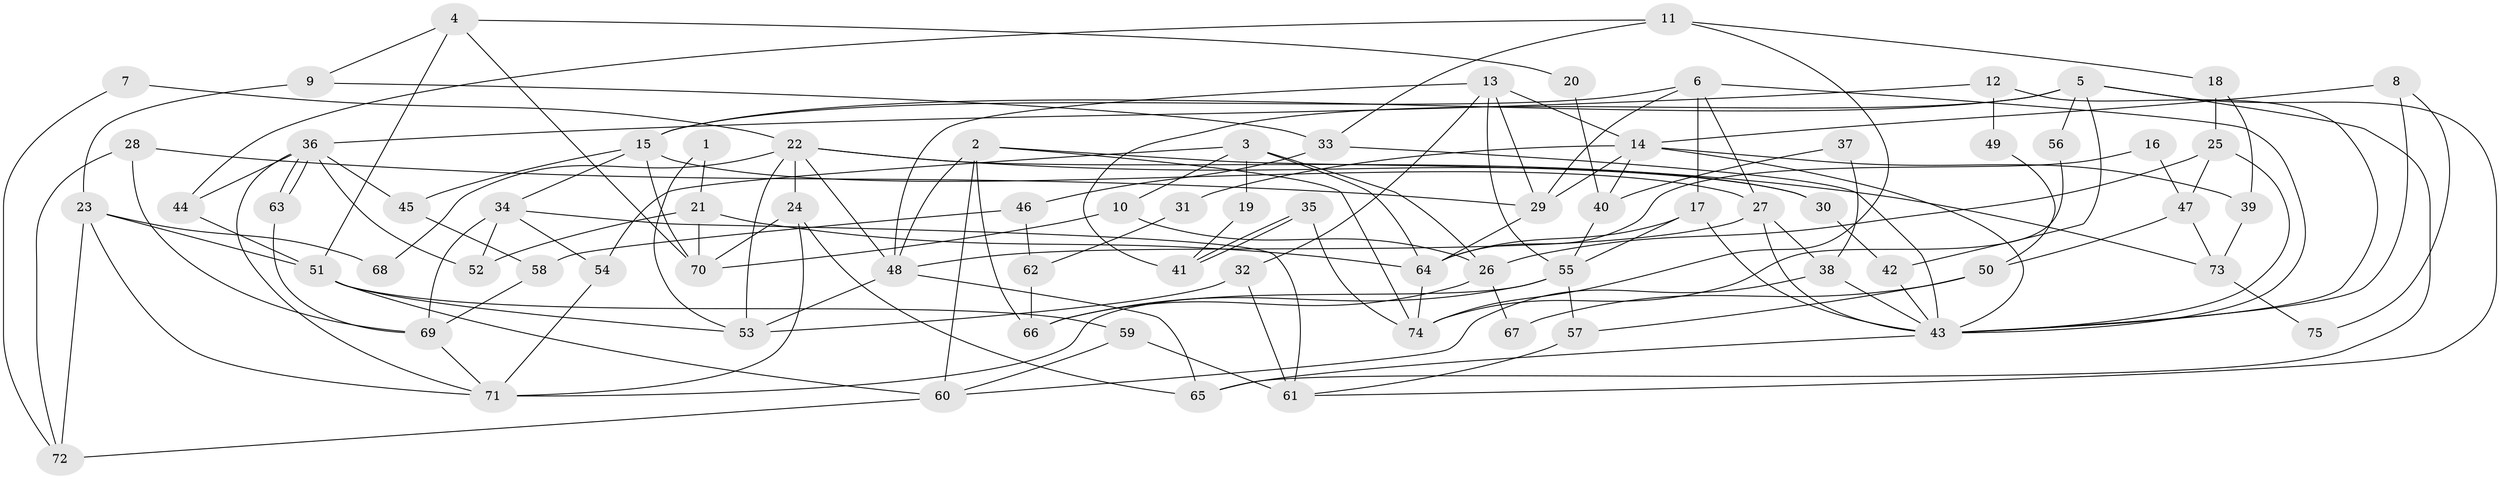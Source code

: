 // coarse degree distribution, {3: 0.17391304347826086, 6: 0.13043478260869565, 5: 0.17391304347826086, 7: 0.21739130434782608, 11: 0.043478260869565216, 8: 0.13043478260869565, 4: 0.043478260869565216, 9: 0.08695652173913043}
// Generated by graph-tools (version 1.1) at 2025/37/03/04/25 23:37:12]
// undirected, 75 vertices, 150 edges
graph export_dot {
  node [color=gray90,style=filled];
  1;
  2;
  3;
  4;
  5;
  6;
  7;
  8;
  9;
  10;
  11;
  12;
  13;
  14;
  15;
  16;
  17;
  18;
  19;
  20;
  21;
  22;
  23;
  24;
  25;
  26;
  27;
  28;
  29;
  30;
  31;
  32;
  33;
  34;
  35;
  36;
  37;
  38;
  39;
  40;
  41;
  42;
  43;
  44;
  45;
  46;
  47;
  48;
  49;
  50;
  51;
  52;
  53;
  54;
  55;
  56;
  57;
  58;
  59;
  60;
  61;
  62;
  63;
  64;
  65;
  66;
  67;
  68;
  69;
  70;
  71;
  72;
  73;
  74;
  75;
  1 -- 53;
  1 -- 21;
  2 -- 48;
  2 -- 60;
  2 -- 30;
  2 -- 66;
  2 -- 74;
  3 -- 64;
  3 -- 26;
  3 -- 10;
  3 -- 19;
  3 -- 54;
  4 -- 51;
  4 -- 70;
  4 -- 9;
  4 -- 20;
  5 -- 61;
  5 -- 65;
  5 -- 15;
  5 -- 41;
  5 -- 42;
  5 -- 56;
  6 -- 43;
  6 -- 27;
  6 -- 15;
  6 -- 17;
  6 -- 29;
  7 -- 72;
  7 -- 22;
  8 -- 43;
  8 -- 14;
  8 -- 75;
  9 -- 23;
  9 -- 33;
  10 -- 70;
  10 -- 26;
  11 -- 33;
  11 -- 74;
  11 -- 18;
  11 -- 44;
  12 -- 36;
  12 -- 43;
  12 -- 49;
  13 -- 14;
  13 -- 32;
  13 -- 29;
  13 -- 48;
  13 -- 55;
  14 -- 29;
  14 -- 43;
  14 -- 31;
  14 -- 39;
  14 -- 40;
  15 -- 27;
  15 -- 34;
  15 -- 45;
  15 -- 70;
  16 -- 47;
  16 -- 64;
  17 -- 43;
  17 -- 55;
  17 -- 64;
  18 -- 25;
  18 -- 39;
  19 -- 41;
  20 -- 40;
  21 -- 64;
  21 -- 52;
  21 -- 70;
  22 -- 48;
  22 -- 30;
  22 -- 24;
  22 -- 53;
  22 -- 68;
  22 -- 73;
  23 -- 51;
  23 -- 71;
  23 -- 68;
  23 -- 72;
  24 -- 70;
  24 -- 65;
  24 -- 71;
  25 -- 26;
  25 -- 43;
  25 -- 47;
  26 -- 66;
  26 -- 67;
  27 -- 43;
  27 -- 38;
  27 -- 48;
  28 -- 29;
  28 -- 69;
  28 -- 72;
  29 -- 64;
  30 -- 42;
  31 -- 62;
  32 -- 53;
  32 -- 61;
  33 -- 43;
  33 -- 46;
  34 -- 54;
  34 -- 52;
  34 -- 61;
  34 -- 69;
  35 -- 74;
  35 -- 41;
  35 -- 41;
  36 -- 71;
  36 -- 63;
  36 -- 63;
  36 -- 44;
  36 -- 45;
  36 -- 52;
  37 -- 38;
  37 -- 40;
  38 -- 60;
  38 -- 43;
  39 -- 73;
  40 -- 55;
  42 -- 43;
  43 -- 65;
  44 -- 51;
  45 -- 58;
  46 -- 58;
  46 -- 62;
  47 -- 73;
  47 -- 50;
  48 -- 53;
  48 -- 65;
  49 -- 50;
  50 -- 57;
  50 -- 67;
  51 -- 53;
  51 -- 59;
  51 -- 60;
  54 -- 71;
  55 -- 57;
  55 -- 66;
  55 -- 71;
  56 -- 74;
  57 -- 61;
  58 -- 69;
  59 -- 60;
  59 -- 61;
  60 -- 72;
  62 -- 66;
  63 -- 69;
  64 -- 74;
  69 -- 71;
  73 -- 75;
}
